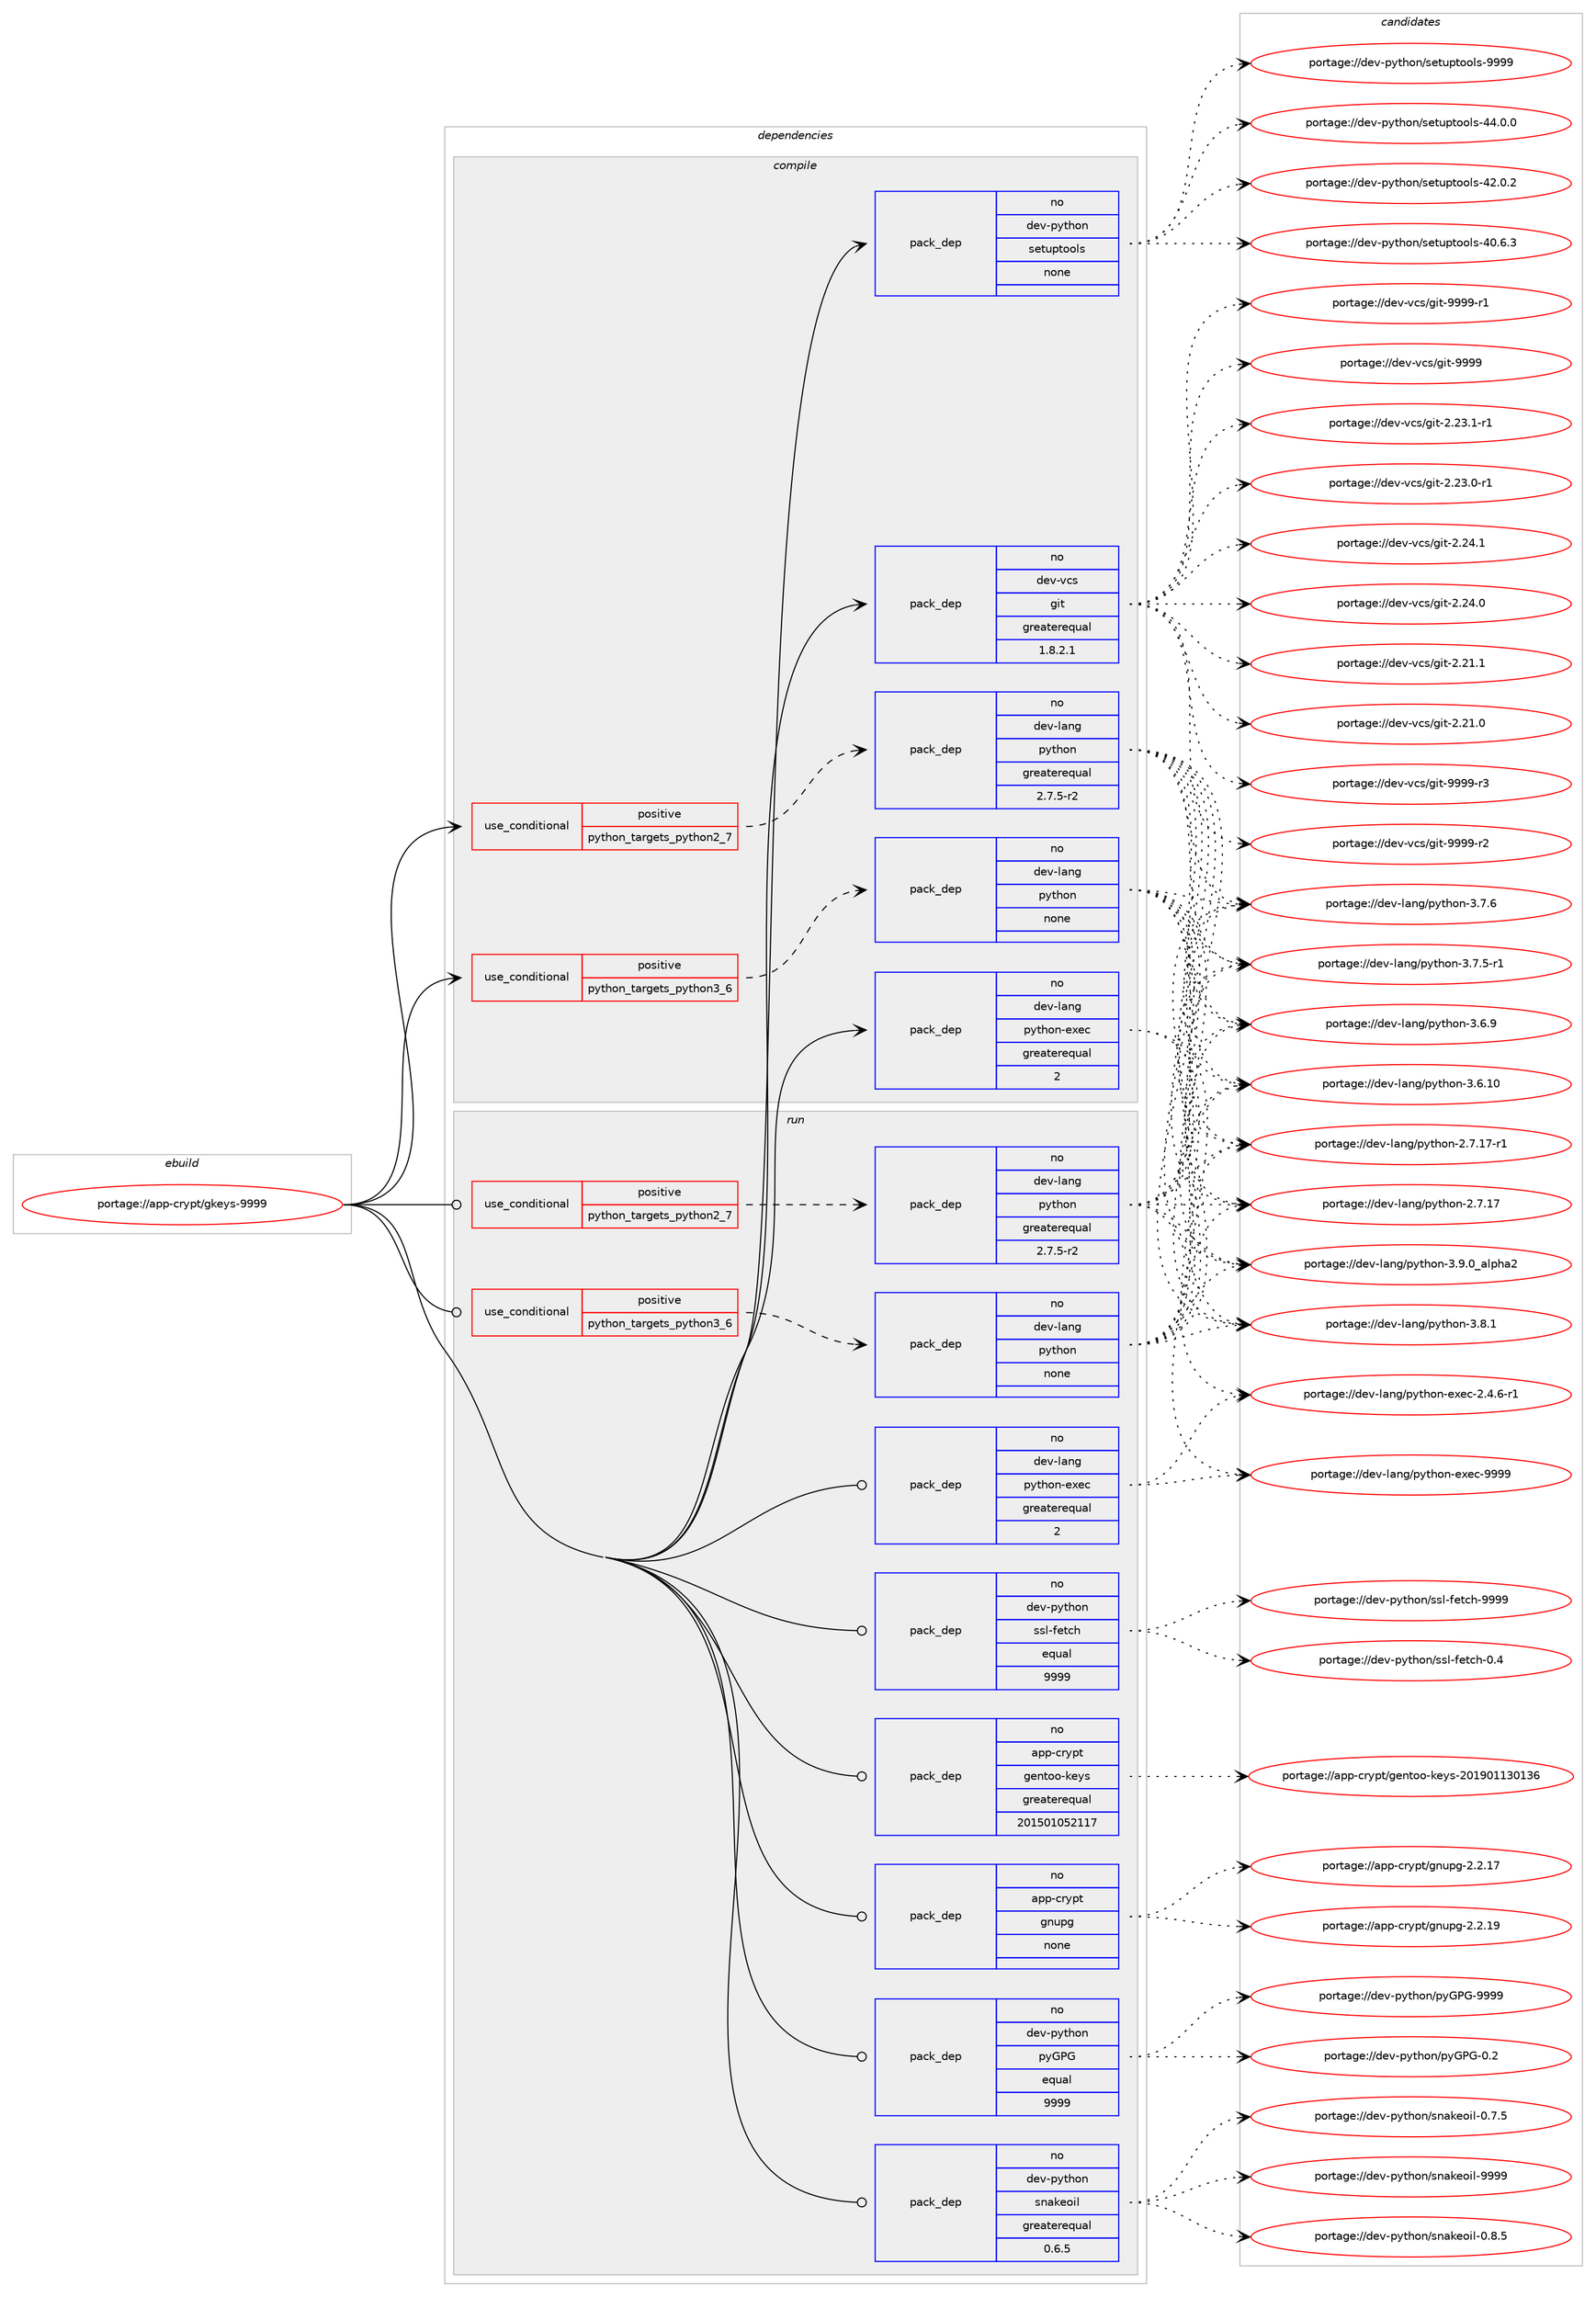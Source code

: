 digraph prolog {

# *************
# Graph options
# *************

newrank=true;
concentrate=true;
compound=true;
graph [rankdir=LR,fontname=Helvetica,fontsize=10,ranksep=1.5];#, ranksep=2.5, nodesep=0.2];
edge  [arrowhead=vee];
node  [fontname=Helvetica,fontsize=10];

# **********
# The ebuild
# **********

subgraph cluster_leftcol {
color=gray;
label=<<i>ebuild</i>>;
id [label="portage://app-crypt/gkeys-9999", color=red, width=4, href="../app-crypt/gkeys-9999.svg"];
}

# ****************
# The dependencies
# ****************

subgraph cluster_midcol {
color=gray;
label=<<i>dependencies</i>>;
subgraph cluster_compile {
fillcolor="#eeeeee";
style=filled;
label=<<i>compile</i>>;
subgraph cond151571 {
dependency643204 [label=<<TABLE BORDER="0" CELLBORDER="1" CELLSPACING="0" CELLPADDING="4"><TR><TD ROWSPAN="3" CELLPADDING="10">use_conditional</TD></TR><TR><TD>positive</TD></TR><TR><TD>python_targets_python2_7</TD></TR></TABLE>>, shape=none, color=red];
subgraph pack483078 {
dependency643205 [label=<<TABLE BORDER="0" CELLBORDER="1" CELLSPACING="0" CELLPADDING="4" WIDTH="220"><TR><TD ROWSPAN="6" CELLPADDING="30">pack_dep</TD></TR><TR><TD WIDTH="110">no</TD></TR><TR><TD>dev-lang</TD></TR><TR><TD>python</TD></TR><TR><TD>greaterequal</TD></TR><TR><TD>2.7.5-r2</TD></TR></TABLE>>, shape=none, color=blue];
}
dependency643204:e -> dependency643205:w [weight=20,style="dashed",arrowhead="vee"];
}
id:e -> dependency643204:w [weight=20,style="solid",arrowhead="vee"];
subgraph cond151572 {
dependency643206 [label=<<TABLE BORDER="0" CELLBORDER="1" CELLSPACING="0" CELLPADDING="4"><TR><TD ROWSPAN="3" CELLPADDING="10">use_conditional</TD></TR><TR><TD>positive</TD></TR><TR><TD>python_targets_python3_6</TD></TR></TABLE>>, shape=none, color=red];
subgraph pack483079 {
dependency643207 [label=<<TABLE BORDER="0" CELLBORDER="1" CELLSPACING="0" CELLPADDING="4" WIDTH="220"><TR><TD ROWSPAN="6" CELLPADDING="30">pack_dep</TD></TR><TR><TD WIDTH="110">no</TD></TR><TR><TD>dev-lang</TD></TR><TR><TD>python</TD></TR><TR><TD>none</TD></TR><TR><TD></TD></TR></TABLE>>, shape=none, color=blue];
}
dependency643206:e -> dependency643207:w [weight=20,style="dashed",arrowhead="vee"];
}
id:e -> dependency643206:w [weight=20,style="solid",arrowhead="vee"];
subgraph pack483080 {
dependency643208 [label=<<TABLE BORDER="0" CELLBORDER="1" CELLSPACING="0" CELLPADDING="4" WIDTH="220"><TR><TD ROWSPAN="6" CELLPADDING="30">pack_dep</TD></TR><TR><TD WIDTH="110">no</TD></TR><TR><TD>dev-lang</TD></TR><TR><TD>python-exec</TD></TR><TR><TD>greaterequal</TD></TR><TR><TD>2</TD></TR></TABLE>>, shape=none, color=blue];
}
id:e -> dependency643208:w [weight=20,style="solid",arrowhead="vee"];
subgraph pack483081 {
dependency643209 [label=<<TABLE BORDER="0" CELLBORDER="1" CELLSPACING="0" CELLPADDING="4" WIDTH="220"><TR><TD ROWSPAN="6" CELLPADDING="30">pack_dep</TD></TR><TR><TD WIDTH="110">no</TD></TR><TR><TD>dev-python</TD></TR><TR><TD>setuptools</TD></TR><TR><TD>none</TD></TR><TR><TD></TD></TR></TABLE>>, shape=none, color=blue];
}
id:e -> dependency643209:w [weight=20,style="solid",arrowhead="vee"];
subgraph pack483082 {
dependency643210 [label=<<TABLE BORDER="0" CELLBORDER="1" CELLSPACING="0" CELLPADDING="4" WIDTH="220"><TR><TD ROWSPAN="6" CELLPADDING="30">pack_dep</TD></TR><TR><TD WIDTH="110">no</TD></TR><TR><TD>dev-vcs</TD></TR><TR><TD>git</TD></TR><TR><TD>greaterequal</TD></TR><TR><TD>1.8.2.1</TD></TR></TABLE>>, shape=none, color=blue];
}
id:e -> dependency643210:w [weight=20,style="solid",arrowhead="vee"];
}
subgraph cluster_compileandrun {
fillcolor="#eeeeee";
style=filled;
label=<<i>compile and run</i>>;
}
subgraph cluster_run {
fillcolor="#eeeeee";
style=filled;
label=<<i>run</i>>;
subgraph cond151573 {
dependency643211 [label=<<TABLE BORDER="0" CELLBORDER="1" CELLSPACING="0" CELLPADDING="4"><TR><TD ROWSPAN="3" CELLPADDING="10">use_conditional</TD></TR><TR><TD>positive</TD></TR><TR><TD>python_targets_python2_7</TD></TR></TABLE>>, shape=none, color=red];
subgraph pack483083 {
dependency643212 [label=<<TABLE BORDER="0" CELLBORDER="1" CELLSPACING="0" CELLPADDING="4" WIDTH="220"><TR><TD ROWSPAN="6" CELLPADDING="30">pack_dep</TD></TR><TR><TD WIDTH="110">no</TD></TR><TR><TD>dev-lang</TD></TR><TR><TD>python</TD></TR><TR><TD>greaterequal</TD></TR><TR><TD>2.7.5-r2</TD></TR></TABLE>>, shape=none, color=blue];
}
dependency643211:e -> dependency643212:w [weight=20,style="dashed",arrowhead="vee"];
}
id:e -> dependency643211:w [weight=20,style="solid",arrowhead="odot"];
subgraph cond151574 {
dependency643213 [label=<<TABLE BORDER="0" CELLBORDER="1" CELLSPACING="0" CELLPADDING="4"><TR><TD ROWSPAN="3" CELLPADDING="10">use_conditional</TD></TR><TR><TD>positive</TD></TR><TR><TD>python_targets_python3_6</TD></TR></TABLE>>, shape=none, color=red];
subgraph pack483084 {
dependency643214 [label=<<TABLE BORDER="0" CELLBORDER="1" CELLSPACING="0" CELLPADDING="4" WIDTH="220"><TR><TD ROWSPAN="6" CELLPADDING="30">pack_dep</TD></TR><TR><TD WIDTH="110">no</TD></TR><TR><TD>dev-lang</TD></TR><TR><TD>python</TD></TR><TR><TD>none</TD></TR><TR><TD></TD></TR></TABLE>>, shape=none, color=blue];
}
dependency643213:e -> dependency643214:w [weight=20,style="dashed",arrowhead="vee"];
}
id:e -> dependency643213:w [weight=20,style="solid",arrowhead="odot"];
subgraph pack483085 {
dependency643215 [label=<<TABLE BORDER="0" CELLBORDER="1" CELLSPACING="0" CELLPADDING="4" WIDTH="220"><TR><TD ROWSPAN="6" CELLPADDING="30">pack_dep</TD></TR><TR><TD WIDTH="110">no</TD></TR><TR><TD>app-crypt</TD></TR><TR><TD>gentoo-keys</TD></TR><TR><TD>greaterequal</TD></TR><TR><TD>201501052117</TD></TR></TABLE>>, shape=none, color=blue];
}
id:e -> dependency643215:w [weight=20,style="solid",arrowhead="odot"];
subgraph pack483086 {
dependency643216 [label=<<TABLE BORDER="0" CELLBORDER="1" CELLSPACING="0" CELLPADDING="4" WIDTH="220"><TR><TD ROWSPAN="6" CELLPADDING="30">pack_dep</TD></TR><TR><TD WIDTH="110">no</TD></TR><TR><TD>app-crypt</TD></TR><TR><TD>gnupg</TD></TR><TR><TD>none</TD></TR><TR><TD></TD></TR></TABLE>>, shape=none, color=blue];
}
id:e -> dependency643216:w [weight=20,style="solid",arrowhead="odot"];
subgraph pack483087 {
dependency643217 [label=<<TABLE BORDER="0" CELLBORDER="1" CELLSPACING="0" CELLPADDING="4" WIDTH="220"><TR><TD ROWSPAN="6" CELLPADDING="30">pack_dep</TD></TR><TR><TD WIDTH="110">no</TD></TR><TR><TD>dev-lang</TD></TR><TR><TD>python-exec</TD></TR><TR><TD>greaterequal</TD></TR><TR><TD>2</TD></TR></TABLE>>, shape=none, color=blue];
}
id:e -> dependency643217:w [weight=20,style="solid",arrowhead="odot"];
subgraph pack483088 {
dependency643218 [label=<<TABLE BORDER="0" CELLBORDER="1" CELLSPACING="0" CELLPADDING="4" WIDTH="220"><TR><TD ROWSPAN="6" CELLPADDING="30">pack_dep</TD></TR><TR><TD WIDTH="110">no</TD></TR><TR><TD>dev-python</TD></TR><TR><TD>pyGPG</TD></TR><TR><TD>equal</TD></TR><TR><TD>9999</TD></TR></TABLE>>, shape=none, color=blue];
}
id:e -> dependency643218:w [weight=20,style="solid",arrowhead="odot"];
subgraph pack483089 {
dependency643219 [label=<<TABLE BORDER="0" CELLBORDER="1" CELLSPACING="0" CELLPADDING="4" WIDTH="220"><TR><TD ROWSPAN="6" CELLPADDING="30">pack_dep</TD></TR><TR><TD WIDTH="110">no</TD></TR><TR><TD>dev-python</TD></TR><TR><TD>snakeoil</TD></TR><TR><TD>greaterequal</TD></TR><TR><TD>0.6.5</TD></TR></TABLE>>, shape=none, color=blue];
}
id:e -> dependency643219:w [weight=20,style="solid",arrowhead="odot"];
subgraph pack483090 {
dependency643220 [label=<<TABLE BORDER="0" CELLBORDER="1" CELLSPACING="0" CELLPADDING="4" WIDTH="220"><TR><TD ROWSPAN="6" CELLPADDING="30">pack_dep</TD></TR><TR><TD WIDTH="110">no</TD></TR><TR><TD>dev-python</TD></TR><TR><TD>ssl-fetch</TD></TR><TR><TD>equal</TD></TR><TR><TD>9999</TD></TR></TABLE>>, shape=none, color=blue];
}
id:e -> dependency643220:w [weight=20,style="solid",arrowhead="odot"];
}
}

# **************
# The candidates
# **************

subgraph cluster_choices {
rank=same;
color=gray;
label=<<i>candidates</i>>;

subgraph choice483078 {
color=black;
nodesep=1;
choice10010111845108971101034711212111610411111045514657464895971081121049750 [label="portage://dev-lang/python-3.9.0_alpha2", color=red, width=4,href="../dev-lang/python-3.9.0_alpha2.svg"];
choice100101118451089711010347112121116104111110455146564649 [label="portage://dev-lang/python-3.8.1", color=red, width=4,href="../dev-lang/python-3.8.1.svg"];
choice100101118451089711010347112121116104111110455146554654 [label="portage://dev-lang/python-3.7.6", color=red, width=4,href="../dev-lang/python-3.7.6.svg"];
choice1001011184510897110103471121211161041111104551465546534511449 [label="portage://dev-lang/python-3.7.5-r1", color=red, width=4,href="../dev-lang/python-3.7.5-r1.svg"];
choice100101118451089711010347112121116104111110455146544657 [label="portage://dev-lang/python-3.6.9", color=red, width=4,href="../dev-lang/python-3.6.9.svg"];
choice10010111845108971101034711212111610411111045514654464948 [label="portage://dev-lang/python-3.6.10", color=red, width=4,href="../dev-lang/python-3.6.10.svg"];
choice100101118451089711010347112121116104111110455046554649554511449 [label="portage://dev-lang/python-2.7.17-r1", color=red, width=4,href="../dev-lang/python-2.7.17-r1.svg"];
choice10010111845108971101034711212111610411111045504655464955 [label="portage://dev-lang/python-2.7.17", color=red, width=4,href="../dev-lang/python-2.7.17.svg"];
dependency643205:e -> choice10010111845108971101034711212111610411111045514657464895971081121049750:w [style=dotted,weight="100"];
dependency643205:e -> choice100101118451089711010347112121116104111110455146564649:w [style=dotted,weight="100"];
dependency643205:e -> choice100101118451089711010347112121116104111110455146554654:w [style=dotted,weight="100"];
dependency643205:e -> choice1001011184510897110103471121211161041111104551465546534511449:w [style=dotted,weight="100"];
dependency643205:e -> choice100101118451089711010347112121116104111110455146544657:w [style=dotted,weight="100"];
dependency643205:e -> choice10010111845108971101034711212111610411111045514654464948:w [style=dotted,weight="100"];
dependency643205:e -> choice100101118451089711010347112121116104111110455046554649554511449:w [style=dotted,weight="100"];
dependency643205:e -> choice10010111845108971101034711212111610411111045504655464955:w [style=dotted,weight="100"];
}
subgraph choice483079 {
color=black;
nodesep=1;
choice10010111845108971101034711212111610411111045514657464895971081121049750 [label="portage://dev-lang/python-3.9.0_alpha2", color=red, width=4,href="../dev-lang/python-3.9.0_alpha2.svg"];
choice100101118451089711010347112121116104111110455146564649 [label="portage://dev-lang/python-3.8.1", color=red, width=4,href="../dev-lang/python-3.8.1.svg"];
choice100101118451089711010347112121116104111110455146554654 [label="portage://dev-lang/python-3.7.6", color=red, width=4,href="../dev-lang/python-3.7.6.svg"];
choice1001011184510897110103471121211161041111104551465546534511449 [label="portage://dev-lang/python-3.7.5-r1", color=red, width=4,href="../dev-lang/python-3.7.5-r1.svg"];
choice100101118451089711010347112121116104111110455146544657 [label="portage://dev-lang/python-3.6.9", color=red, width=4,href="../dev-lang/python-3.6.9.svg"];
choice10010111845108971101034711212111610411111045514654464948 [label="portage://dev-lang/python-3.6.10", color=red, width=4,href="../dev-lang/python-3.6.10.svg"];
choice100101118451089711010347112121116104111110455046554649554511449 [label="portage://dev-lang/python-2.7.17-r1", color=red, width=4,href="../dev-lang/python-2.7.17-r1.svg"];
choice10010111845108971101034711212111610411111045504655464955 [label="portage://dev-lang/python-2.7.17", color=red, width=4,href="../dev-lang/python-2.7.17.svg"];
dependency643207:e -> choice10010111845108971101034711212111610411111045514657464895971081121049750:w [style=dotted,weight="100"];
dependency643207:e -> choice100101118451089711010347112121116104111110455146564649:w [style=dotted,weight="100"];
dependency643207:e -> choice100101118451089711010347112121116104111110455146554654:w [style=dotted,weight="100"];
dependency643207:e -> choice1001011184510897110103471121211161041111104551465546534511449:w [style=dotted,weight="100"];
dependency643207:e -> choice100101118451089711010347112121116104111110455146544657:w [style=dotted,weight="100"];
dependency643207:e -> choice10010111845108971101034711212111610411111045514654464948:w [style=dotted,weight="100"];
dependency643207:e -> choice100101118451089711010347112121116104111110455046554649554511449:w [style=dotted,weight="100"];
dependency643207:e -> choice10010111845108971101034711212111610411111045504655464955:w [style=dotted,weight="100"];
}
subgraph choice483080 {
color=black;
nodesep=1;
choice10010111845108971101034711212111610411111045101120101994557575757 [label="portage://dev-lang/python-exec-9999", color=red, width=4,href="../dev-lang/python-exec-9999.svg"];
choice10010111845108971101034711212111610411111045101120101994550465246544511449 [label="portage://dev-lang/python-exec-2.4.6-r1", color=red, width=4,href="../dev-lang/python-exec-2.4.6-r1.svg"];
dependency643208:e -> choice10010111845108971101034711212111610411111045101120101994557575757:w [style=dotted,weight="100"];
dependency643208:e -> choice10010111845108971101034711212111610411111045101120101994550465246544511449:w [style=dotted,weight="100"];
}
subgraph choice483081 {
color=black;
nodesep=1;
choice10010111845112121116104111110471151011161171121161111111081154557575757 [label="portage://dev-python/setuptools-9999", color=red, width=4,href="../dev-python/setuptools-9999.svg"];
choice100101118451121211161041111104711510111611711211611111110811545525246484648 [label="portage://dev-python/setuptools-44.0.0", color=red, width=4,href="../dev-python/setuptools-44.0.0.svg"];
choice100101118451121211161041111104711510111611711211611111110811545525046484650 [label="portage://dev-python/setuptools-42.0.2", color=red, width=4,href="../dev-python/setuptools-42.0.2.svg"];
choice100101118451121211161041111104711510111611711211611111110811545524846544651 [label="portage://dev-python/setuptools-40.6.3", color=red, width=4,href="../dev-python/setuptools-40.6.3.svg"];
dependency643209:e -> choice10010111845112121116104111110471151011161171121161111111081154557575757:w [style=dotted,weight="100"];
dependency643209:e -> choice100101118451121211161041111104711510111611711211611111110811545525246484648:w [style=dotted,weight="100"];
dependency643209:e -> choice100101118451121211161041111104711510111611711211611111110811545525046484650:w [style=dotted,weight="100"];
dependency643209:e -> choice100101118451121211161041111104711510111611711211611111110811545524846544651:w [style=dotted,weight="100"];
}
subgraph choice483082 {
color=black;
nodesep=1;
choice10010111845118991154710310511645575757574511451 [label="portage://dev-vcs/git-9999-r3", color=red, width=4,href="../dev-vcs/git-9999-r3.svg"];
choice10010111845118991154710310511645575757574511450 [label="portage://dev-vcs/git-9999-r2", color=red, width=4,href="../dev-vcs/git-9999-r2.svg"];
choice10010111845118991154710310511645575757574511449 [label="portage://dev-vcs/git-9999-r1", color=red, width=4,href="../dev-vcs/git-9999-r1.svg"];
choice1001011184511899115471031051164557575757 [label="portage://dev-vcs/git-9999", color=red, width=4,href="../dev-vcs/git-9999.svg"];
choice10010111845118991154710310511645504650524649 [label="portage://dev-vcs/git-2.24.1", color=red, width=4,href="../dev-vcs/git-2.24.1.svg"];
choice10010111845118991154710310511645504650524648 [label="portage://dev-vcs/git-2.24.0", color=red, width=4,href="../dev-vcs/git-2.24.0.svg"];
choice100101118451189911547103105116455046505146494511449 [label="portage://dev-vcs/git-2.23.1-r1", color=red, width=4,href="../dev-vcs/git-2.23.1-r1.svg"];
choice100101118451189911547103105116455046505146484511449 [label="portage://dev-vcs/git-2.23.0-r1", color=red, width=4,href="../dev-vcs/git-2.23.0-r1.svg"];
choice10010111845118991154710310511645504650494649 [label="portage://dev-vcs/git-2.21.1", color=red, width=4,href="../dev-vcs/git-2.21.1.svg"];
choice10010111845118991154710310511645504650494648 [label="portage://dev-vcs/git-2.21.0", color=red, width=4,href="../dev-vcs/git-2.21.0.svg"];
dependency643210:e -> choice10010111845118991154710310511645575757574511451:w [style=dotted,weight="100"];
dependency643210:e -> choice10010111845118991154710310511645575757574511450:w [style=dotted,weight="100"];
dependency643210:e -> choice10010111845118991154710310511645575757574511449:w [style=dotted,weight="100"];
dependency643210:e -> choice1001011184511899115471031051164557575757:w [style=dotted,weight="100"];
dependency643210:e -> choice10010111845118991154710310511645504650524649:w [style=dotted,weight="100"];
dependency643210:e -> choice10010111845118991154710310511645504650524648:w [style=dotted,weight="100"];
dependency643210:e -> choice100101118451189911547103105116455046505146494511449:w [style=dotted,weight="100"];
dependency643210:e -> choice100101118451189911547103105116455046505146484511449:w [style=dotted,weight="100"];
dependency643210:e -> choice10010111845118991154710310511645504650494649:w [style=dotted,weight="100"];
dependency643210:e -> choice10010111845118991154710310511645504650494648:w [style=dotted,weight="100"];
}
subgraph choice483083 {
color=black;
nodesep=1;
choice10010111845108971101034711212111610411111045514657464895971081121049750 [label="portage://dev-lang/python-3.9.0_alpha2", color=red, width=4,href="../dev-lang/python-3.9.0_alpha2.svg"];
choice100101118451089711010347112121116104111110455146564649 [label="portage://dev-lang/python-3.8.1", color=red, width=4,href="../dev-lang/python-3.8.1.svg"];
choice100101118451089711010347112121116104111110455146554654 [label="portage://dev-lang/python-3.7.6", color=red, width=4,href="../dev-lang/python-3.7.6.svg"];
choice1001011184510897110103471121211161041111104551465546534511449 [label="portage://dev-lang/python-3.7.5-r1", color=red, width=4,href="../dev-lang/python-3.7.5-r1.svg"];
choice100101118451089711010347112121116104111110455146544657 [label="portage://dev-lang/python-3.6.9", color=red, width=4,href="../dev-lang/python-3.6.9.svg"];
choice10010111845108971101034711212111610411111045514654464948 [label="portage://dev-lang/python-3.6.10", color=red, width=4,href="../dev-lang/python-3.6.10.svg"];
choice100101118451089711010347112121116104111110455046554649554511449 [label="portage://dev-lang/python-2.7.17-r1", color=red, width=4,href="../dev-lang/python-2.7.17-r1.svg"];
choice10010111845108971101034711212111610411111045504655464955 [label="portage://dev-lang/python-2.7.17", color=red, width=4,href="../dev-lang/python-2.7.17.svg"];
dependency643212:e -> choice10010111845108971101034711212111610411111045514657464895971081121049750:w [style=dotted,weight="100"];
dependency643212:e -> choice100101118451089711010347112121116104111110455146564649:w [style=dotted,weight="100"];
dependency643212:e -> choice100101118451089711010347112121116104111110455146554654:w [style=dotted,weight="100"];
dependency643212:e -> choice1001011184510897110103471121211161041111104551465546534511449:w [style=dotted,weight="100"];
dependency643212:e -> choice100101118451089711010347112121116104111110455146544657:w [style=dotted,weight="100"];
dependency643212:e -> choice10010111845108971101034711212111610411111045514654464948:w [style=dotted,weight="100"];
dependency643212:e -> choice100101118451089711010347112121116104111110455046554649554511449:w [style=dotted,weight="100"];
dependency643212:e -> choice10010111845108971101034711212111610411111045504655464955:w [style=dotted,weight="100"];
}
subgraph choice483084 {
color=black;
nodesep=1;
choice10010111845108971101034711212111610411111045514657464895971081121049750 [label="portage://dev-lang/python-3.9.0_alpha2", color=red, width=4,href="../dev-lang/python-3.9.0_alpha2.svg"];
choice100101118451089711010347112121116104111110455146564649 [label="portage://dev-lang/python-3.8.1", color=red, width=4,href="../dev-lang/python-3.8.1.svg"];
choice100101118451089711010347112121116104111110455146554654 [label="portage://dev-lang/python-3.7.6", color=red, width=4,href="../dev-lang/python-3.7.6.svg"];
choice1001011184510897110103471121211161041111104551465546534511449 [label="portage://dev-lang/python-3.7.5-r1", color=red, width=4,href="../dev-lang/python-3.7.5-r1.svg"];
choice100101118451089711010347112121116104111110455146544657 [label="portage://dev-lang/python-3.6.9", color=red, width=4,href="../dev-lang/python-3.6.9.svg"];
choice10010111845108971101034711212111610411111045514654464948 [label="portage://dev-lang/python-3.6.10", color=red, width=4,href="../dev-lang/python-3.6.10.svg"];
choice100101118451089711010347112121116104111110455046554649554511449 [label="portage://dev-lang/python-2.7.17-r1", color=red, width=4,href="../dev-lang/python-2.7.17-r1.svg"];
choice10010111845108971101034711212111610411111045504655464955 [label="portage://dev-lang/python-2.7.17", color=red, width=4,href="../dev-lang/python-2.7.17.svg"];
dependency643214:e -> choice10010111845108971101034711212111610411111045514657464895971081121049750:w [style=dotted,weight="100"];
dependency643214:e -> choice100101118451089711010347112121116104111110455146564649:w [style=dotted,weight="100"];
dependency643214:e -> choice100101118451089711010347112121116104111110455146554654:w [style=dotted,weight="100"];
dependency643214:e -> choice1001011184510897110103471121211161041111104551465546534511449:w [style=dotted,weight="100"];
dependency643214:e -> choice100101118451089711010347112121116104111110455146544657:w [style=dotted,weight="100"];
dependency643214:e -> choice10010111845108971101034711212111610411111045514654464948:w [style=dotted,weight="100"];
dependency643214:e -> choice100101118451089711010347112121116104111110455046554649554511449:w [style=dotted,weight="100"];
dependency643214:e -> choice10010111845108971101034711212111610411111045504655464955:w [style=dotted,weight="100"];
}
subgraph choice483085 {
color=black;
nodesep=1;
choice971121124599114121112116471031011101161111114510710112111545504849574849495148495154 [label="portage://app-crypt/gentoo-keys-201901130136", color=red, width=4,href="../app-crypt/gentoo-keys-201901130136.svg"];
dependency643215:e -> choice971121124599114121112116471031011101161111114510710112111545504849574849495148495154:w [style=dotted,weight="100"];
}
subgraph choice483086 {
color=black;
nodesep=1;
choice9711211245991141211121164710311011711210345504650464957 [label="portage://app-crypt/gnupg-2.2.19", color=red, width=4,href="../app-crypt/gnupg-2.2.19.svg"];
choice9711211245991141211121164710311011711210345504650464955 [label="portage://app-crypt/gnupg-2.2.17", color=red, width=4,href="../app-crypt/gnupg-2.2.17.svg"];
dependency643216:e -> choice9711211245991141211121164710311011711210345504650464957:w [style=dotted,weight="100"];
dependency643216:e -> choice9711211245991141211121164710311011711210345504650464955:w [style=dotted,weight="100"];
}
subgraph choice483087 {
color=black;
nodesep=1;
choice10010111845108971101034711212111610411111045101120101994557575757 [label="portage://dev-lang/python-exec-9999", color=red, width=4,href="../dev-lang/python-exec-9999.svg"];
choice10010111845108971101034711212111610411111045101120101994550465246544511449 [label="portage://dev-lang/python-exec-2.4.6-r1", color=red, width=4,href="../dev-lang/python-exec-2.4.6-r1.svg"];
dependency643217:e -> choice10010111845108971101034711212111610411111045101120101994557575757:w [style=dotted,weight="100"];
dependency643217:e -> choice10010111845108971101034711212111610411111045101120101994550465246544511449:w [style=dotted,weight="100"];
}
subgraph choice483088 {
color=black;
nodesep=1;
choice10010111845112121116104111110471121217180714557575757 [label="portage://dev-python/pyGPG-9999", color=red, width=4,href="../dev-python/pyGPG-9999.svg"];
choice100101118451121211161041111104711212171807145484650 [label="portage://dev-python/pyGPG-0.2", color=red, width=4,href="../dev-python/pyGPG-0.2.svg"];
dependency643218:e -> choice10010111845112121116104111110471121217180714557575757:w [style=dotted,weight="100"];
dependency643218:e -> choice100101118451121211161041111104711212171807145484650:w [style=dotted,weight="100"];
}
subgraph choice483089 {
color=black;
nodesep=1;
choice1001011184511212111610411111047115110971071011111051084557575757 [label="portage://dev-python/snakeoil-9999", color=red, width=4,href="../dev-python/snakeoil-9999.svg"];
choice100101118451121211161041111104711511097107101111105108454846564653 [label="portage://dev-python/snakeoil-0.8.5", color=red, width=4,href="../dev-python/snakeoil-0.8.5.svg"];
choice100101118451121211161041111104711511097107101111105108454846554653 [label="portage://dev-python/snakeoil-0.7.5", color=red, width=4,href="../dev-python/snakeoil-0.7.5.svg"];
dependency643219:e -> choice1001011184511212111610411111047115110971071011111051084557575757:w [style=dotted,weight="100"];
dependency643219:e -> choice100101118451121211161041111104711511097107101111105108454846564653:w [style=dotted,weight="100"];
dependency643219:e -> choice100101118451121211161041111104711511097107101111105108454846554653:w [style=dotted,weight="100"];
}
subgraph choice483090 {
color=black;
nodesep=1;
choice100101118451121211161041111104711511510845102101116991044557575757 [label="portage://dev-python/ssl-fetch-9999", color=red, width=4,href="../dev-python/ssl-fetch-9999.svg"];
choice1001011184511212111610411111047115115108451021011169910445484652 [label="portage://dev-python/ssl-fetch-0.4", color=red, width=4,href="../dev-python/ssl-fetch-0.4.svg"];
dependency643220:e -> choice100101118451121211161041111104711511510845102101116991044557575757:w [style=dotted,weight="100"];
dependency643220:e -> choice1001011184511212111610411111047115115108451021011169910445484652:w [style=dotted,weight="100"];
}
}

}
